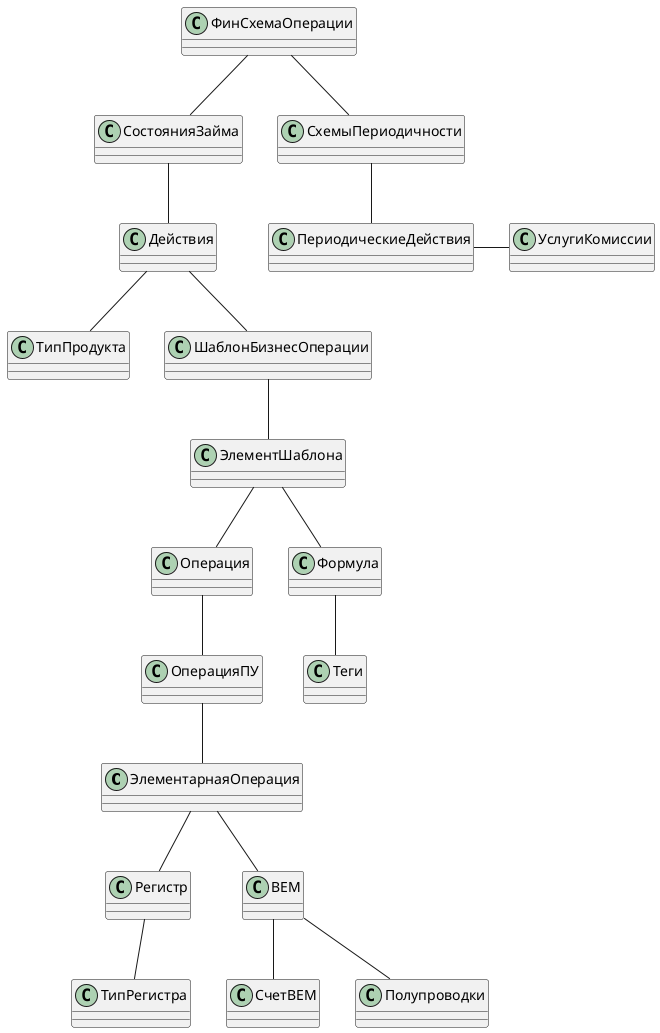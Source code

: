 @startuml (id=abs)
' car "1" *-- "many" wheel : contains, composition, owns
' garage o-- car : include, aggregation, has
' garage o-- tools: aggregation
' car ..> fuel: uses, dependency
' car --> road: order, direct association
' car <|-- audi: Extension, inheritance
' driver - car : association, drives >

ЭлементарнаяОперация -- Регистр 
ЭлементарнаяОперация -- BEM
BEM -- СчетBEM
BEM -- Полупроводки
Регистр -- ТипРегистра

ФинСхемаОперации -- СостоянияЗайма
СостоянияЗайма -- Действия
Действия -- ТипПродукта
Действия -- ШаблонБизнесОперации
ШаблонБизнесОперации -- ЭлементШаблона
ЭлементШаблона -- Операция
ЭлементШаблона -- Формула
Формула -- Теги
Операция -- ОперацияПУ
ОперацияПУ -- ЭлементарнаяОперация

ФинСхемаОперации -- СхемыПериодичности
СхемыПериодичности -- ПериодическиеДействия
ПериодическиеДействия - УслугиКомиссии
@enduml
